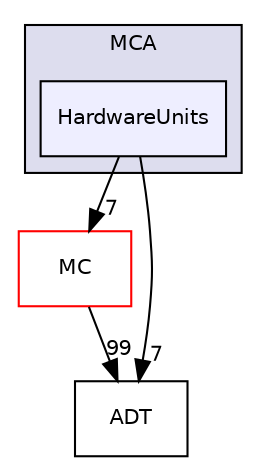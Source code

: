 digraph "include/llvm/MCA/HardwareUnits" {
  bgcolor=transparent;
  compound=true
  node [ fontsize="10", fontname="Helvetica"];
  edge [ labelfontsize="10", labelfontname="Helvetica"];
  subgraph clusterdir_e10184ddeeb4432dba6c949335d8ab8d {
    graph [ bgcolor="#ddddee", pencolor="black", label="MCA" fontname="Helvetica", fontsize="10", URL="dir_e10184ddeeb4432dba6c949335d8ab8d.html"]
  dir_6174df76bdd178a8864b056604028b30 [shape=box, label="HardwareUnits", style="filled", fillcolor="#eeeeff", pencolor="black", URL="dir_6174df76bdd178a8864b056604028b30.html"];
  }
  dir_3c463fb0a03f5ca9e2abd53334bc8356 [shape=box label="MC" color="red" URL="dir_3c463fb0a03f5ca9e2abd53334bc8356.html"];
  dir_32453792af2ba70c54e3ccae3a790d1b [shape=box label="ADT" URL="dir_32453792af2ba70c54e3ccae3a790d1b.html"];
  dir_3c463fb0a03f5ca9e2abd53334bc8356->dir_32453792af2ba70c54e3ccae3a790d1b [headlabel="99", labeldistance=1.5 headhref="dir_000281_000007.html"];
  dir_6174df76bdd178a8864b056604028b30->dir_3c463fb0a03f5ca9e2abd53334bc8356 [headlabel="7", labeldistance=1.5 headhref="dir_000284_000281.html"];
  dir_6174df76bdd178a8864b056604028b30->dir_32453792af2ba70c54e3ccae3a790d1b [headlabel="7", labeldistance=1.5 headhref="dir_000284_000007.html"];
}

